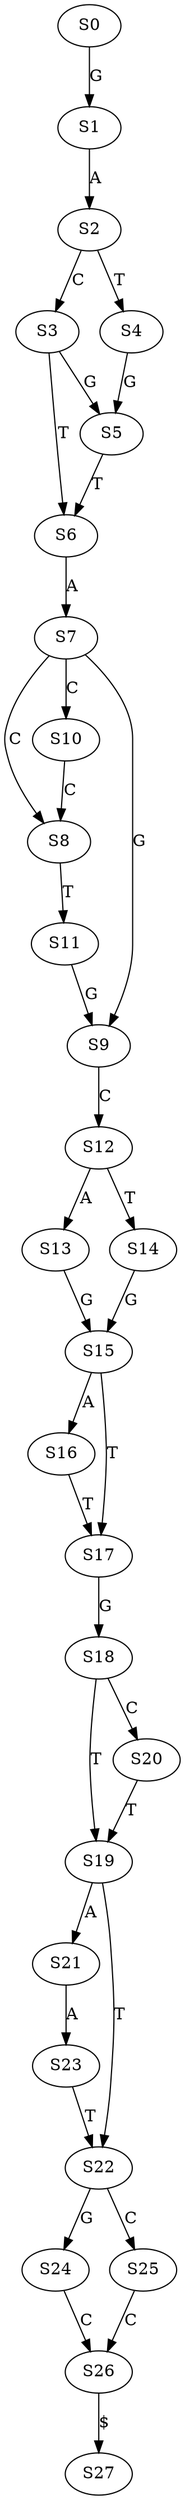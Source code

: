 strict digraph  {
	S0 -> S1 [ label = G ];
	S1 -> S2 [ label = A ];
	S2 -> S3 [ label = C ];
	S2 -> S4 [ label = T ];
	S3 -> S5 [ label = G ];
	S3 -> S6 [ label = T ];
	S4 -> S5 [ label = G ];
	S5 -> S6 [ label = T ];
	S6 -> S7 [ label = A ];
	S7 -> S8 [ label = C ];
	S7 -> S9 [ label = G ];
	S7 -> S10 [ label = C ];
	S8 -> S11 [ label = T ];
	S9 -> S12 [ label = C ];
	S10 -> S8 [ label = C ];
	S11 -> S9 [ label = G ];
	S12 -> S13 [ label = A ];
	S12 -> S14 [ label = T ];
	S13 -> S15 [ label = G ];
	S14 -> S15 [ label = G ];
	S15 -> S16 [ label = A ];
	S15 -> S17 [ label = T ];
	S16 -> S17 [ label = T ];
	S17 -> S18 [ label = G ];
	S18 -> S19 [ label = T ];
	S18 -> S20 [ label = C ];
	S19 -> S21 [ label = A ];
	S19 -> S22 [ label = T ];
	S20 -> S19 [ label = T ];
	S21 -> S23 [ label = A ];
	S22 -> S24 [ label = G ];
	S22 -> S25 [ label = C ];
	S23 -> S22 [ label = T ];
	S24 -> S26 [ label = C ];
	S25 -> S26 [ label = C ];
	S26 -> S27 [ label = "$" ];
}
